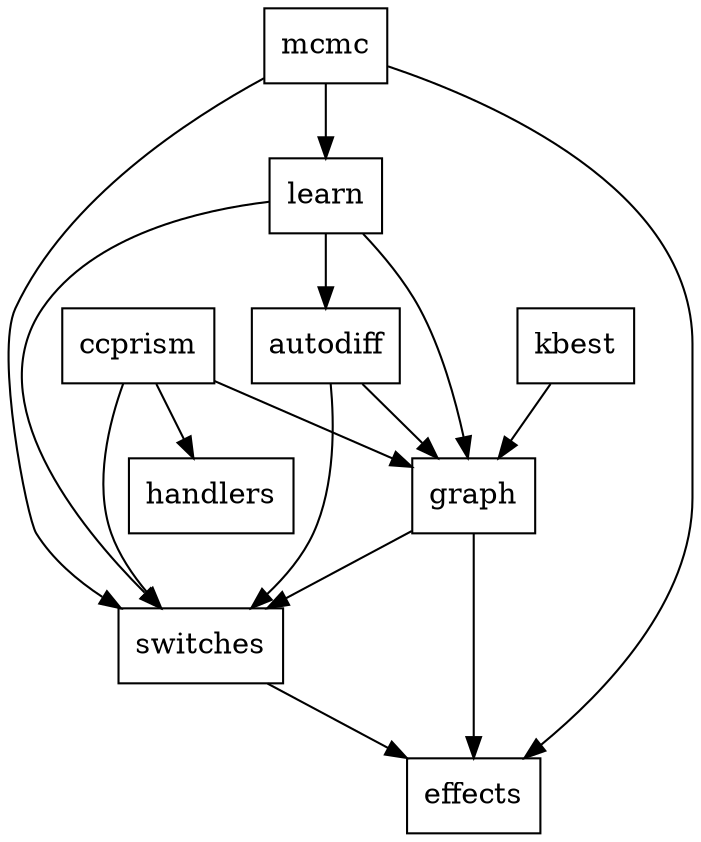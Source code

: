digraph ccprism {
   node [shape="box"]
   autodiff -> {"graph" switches}
   "graph" -> {effects switches}
   kbest -> {"graph"}
   learn -> {"graph" autodiff switches}
   mcmc -> {effects learn switches}
   switches -> {effects}
   ccprism -> {handlers "graph" switches}
}
